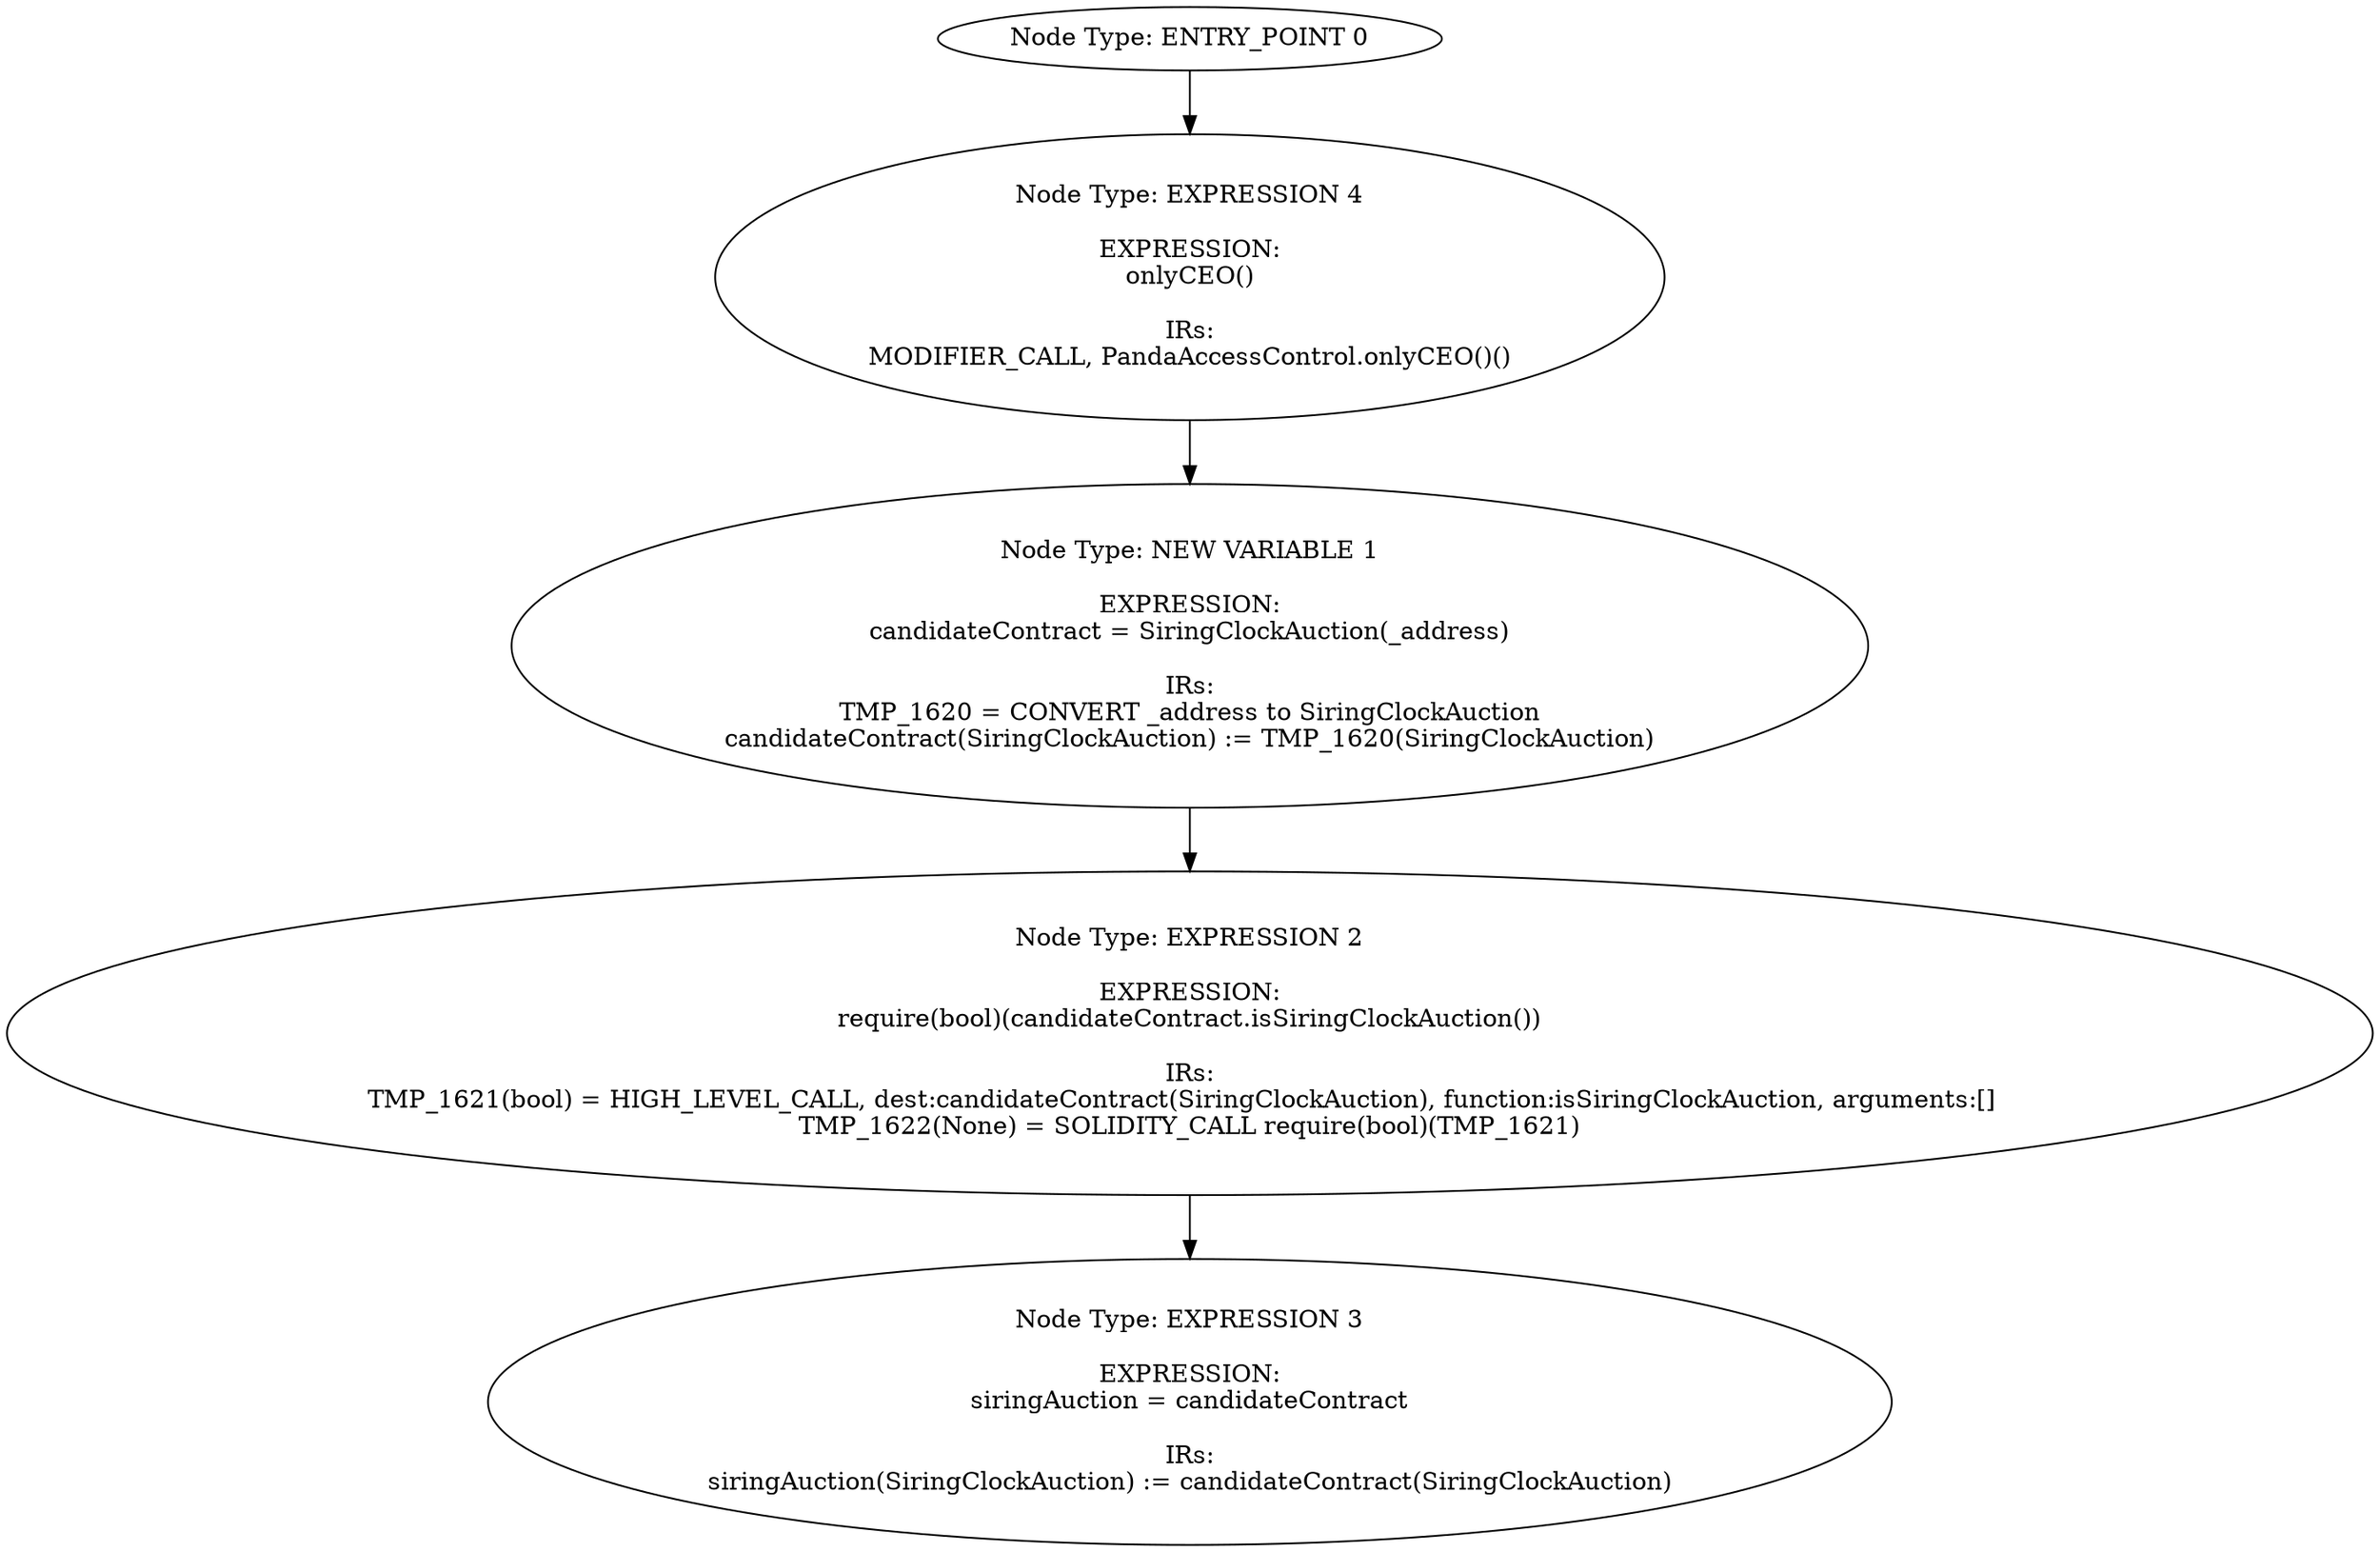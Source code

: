 digraph{
0[label="Node Type: ENTRY_POINT 0
"];
0->4;
1[label="Node Type: NEW VARIABLE 1

EXPRESSION:
candidateContract = SiringClockAuction(_address)

IRs:
TMP_1620 = CONVERT _address to SiringClockAuction
candidateContract(SiringClockAuction) := TMP_1620(SiringClockAuction)"];
1->2;
2[label="Node Type: EXPRESSION 2

EXPRESSION:
require(bool)(candidateContract.isSiringClockAuction())

IRs:
TMP_1621(bool) = HIGH_LEVEL_CALL, dest:candidateContract(SiringClockAuction), function:isSiringClockAuction, arguments:[]  
TMP_1622(None) = SOLIDITY_CALL require(bool)(TMP_1621)"];
2->3;
3[label="Node Type: EXPRESSION 3

EXPRESSION:
siringAuction = candidateContract

IRs:
siringAuction(SiringClockAuction) := candidateContract(SiringClockAuction)"];
4[label="Node Type: EXPRESSION 4

EXPRESSION:
onlyCEO()

IRs:
MODIFIER_CALL, PandaAccessControl.onlyCEO()()"];
4->1;
}
